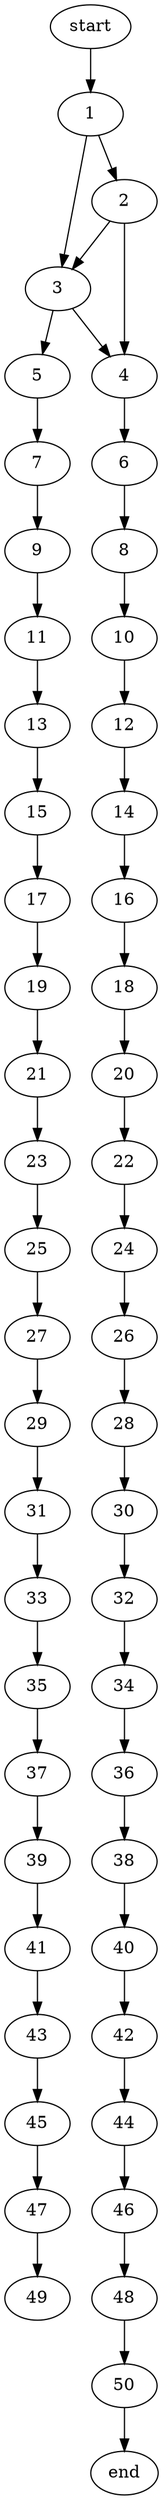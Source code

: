 diGraph G {
 start -> 1;
 1 -> 2;
 1 -> 3;
 2 -> 3;
 2 -> 4;
 3 -> 4;
 3 -> 5;
 4 -> 6;
 5 -> 7;
 6 -> 8;
 7 -> 9;
 8 -> 10;
 9 -> 11;
 10 -> 12;
 11 -> 13;
 12 -> 14;
 13 -> 15;
 14 -> 16;
 15 -> 17;
 16 -> 18;
 17 -> 19;
 18 -> 20;
 19 -> 21;
 20 -> 22;
 21 -> 23;
 22 -> 24;
 23 -> 25;
 24 -> 26;
 25 -> 27;
 26 -> 28;
 27 -> 29;
 28 -> 30;
 29 -> 31;
 30 -> 32;
 31 -> 33;
 32 -> 34;
 33 -> 35;
 34 -> 36;
 35 -> 37;
 36 -> 38;
 37 -> 39;
 38 -> 40;
 39 -> 41;
 40 -> 42;
 41 -> 43;
 42 -> 44;
 43 -> 45;
 44 -> 46;
 45 -> 47;
 46 -> 48;
 47 -> 49;
 48 -> 50;
 50 -> end;
}